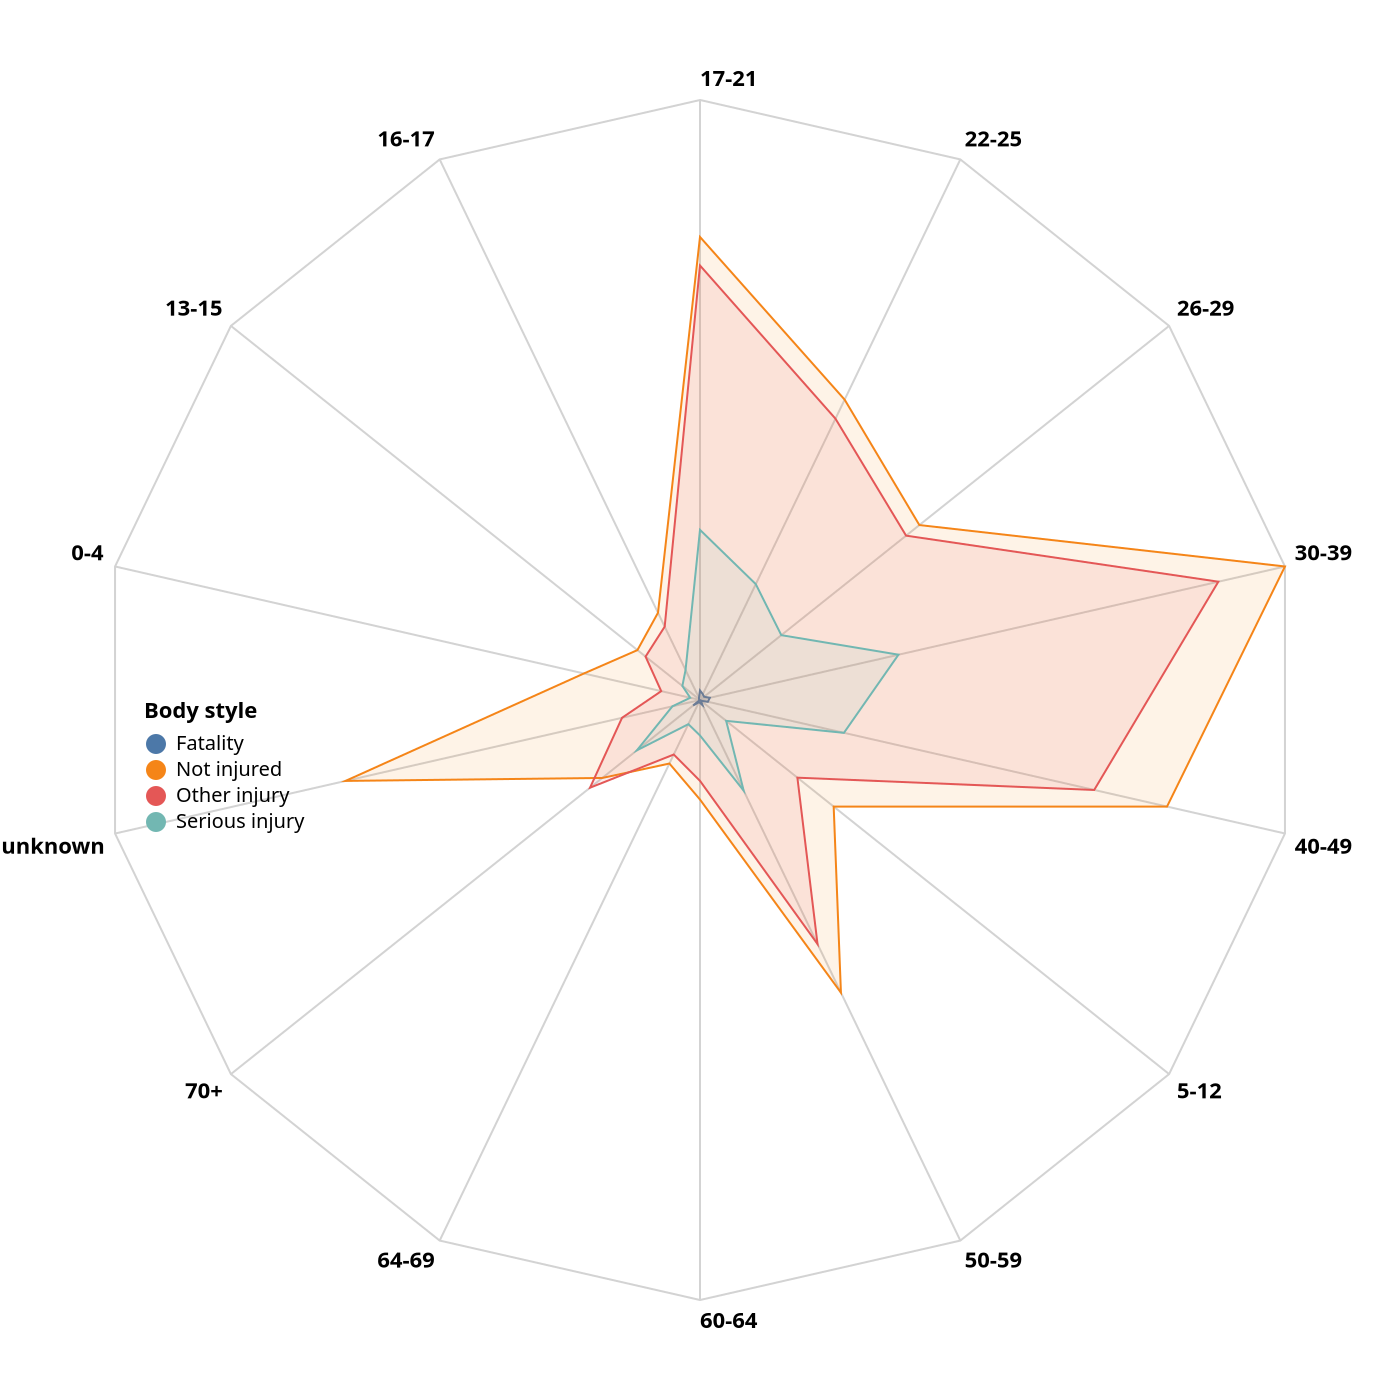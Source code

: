 {
    "$schema": "https://vega.github.io/schema/vega/v5.json",
    "description": "A radar chart example, showing multiple dimensions in a radial layout.",
    "width": 700,
    "height": 700,
    "padding": 50,
    "autosize": {
        "type": "none",
        "contains": "padding"
    },
    "signals": [
        {
            "name": "radius",
            "update": "width / 2"
        }
    ],
    "data": [
        {
            "name": "table",
            "values": [
                {
                    "key": "0-4",
                    "category": "Fatality",
                    "value": 32
                },
                {
                    "key": "0-4",
                    "category": "Not injured",
                    "value": 4167
                },
                {
                    "key": "0-4",
                    "category": "Other injury",
                    "value": 1392
                },
                {
                    "key": "0-4",
                    "category": "Serious injury",
                    "value": 352
                },
                {
                    "key": "13-15",
                    "category": "Fatality",
                    "value": 43
                },
                {
                    "key": "13-15",
                    "category": "Not injured",
                    "value": 2800
                },
                {
                    "key": "13-15",
                    "category": "Other injury",
                    "value": 2436
                },
                {
                    "key": "13-15",
                    "category": "Serious injury",
                    "value": 789
                },
                {
                    "key": "16-17",
                    "category": "Fatality",
                    "value": 82
                },
                {
                    "key": "16-17",
                    "category": "Not injured",
                    "value": 3387
                },
                {
                    "key": "16-17",
                    "category": "Other injury",
                    "value": 2847
                },
                {
                    "key": "16-17",
                    "category": "Serious injury",
                    "value": 1165
                },
                {
                    "key": "17-21",
                    "category": "Fatality",
                    "value": 333
                },
                {
                    "key": "17-21",
                    "category": "Not injured",
                    "value": 16198
                },
                {
                    "key": "17-21",
                    "category": "Other injury",
                    "value": 15199
                },
                {
                    "key": "17-21",
                    "category": "Serious injury",
                    "value": 5952
                },
                {
                    "key": "22-25",
                    "category": "Fatality",
                    "value": 226
                },
                {
                    "key": "22-25",
                    "category": "Not injured",
                    "value": 11662
                },
                {
                    "key": "22-25",
                    "category": "Other injury",
                    "value": 10922
                },
                {
                    "key": "22-25",
                    "category": "Serious injury",
                    "value": 4498
                },
                {
                    "key": "26-29",
                    "category": "Fatality",
                    "value": 182
                },
                {
                    "key": "26-29",
                    "category": "Not injured",
                    "value": 9815
                },
                {
                    "key": "26-29",
                    "category": "Other injury",
                    "value": 9221
                },
                {
                    "key": "26-29",
                    "category": "Serious injury",
                    "value": 3638
                },
                {
                    "key": "30-39",
                    "category": "Fatality",
                    "value": 352
                },
                {
                    "key": "30-39",
                    "category": "Not injured",
                    "value": 20989
                },
                {
                    "key": "30-39",
                    "category": "Other injury",
                    "value": 18598
                },
                {
                    "key": "30-39",
                    "category": "Serious injury",
                    "value": 7120
                },
                {
                    "key": "40-49",
                    "category": "Fatality",
                    "value": 281
                },
                {
                    "key": "40-49",
                    "category": "Not injured",
                    "value": 16757
                },
                {
                    "key": "40-49",
                    "category": "Other injury",
                    "value": 14144
                },
                {
                    "key": "40-49",
                    "category": "Serious injury",
                    "value": 5164
                },
                {
                    "key": "5-12",
                    "category": "Fatality",
                    "value": 43
                },
                {
                    "key": "5-12",
                    "category": "Not injured",
                    "value": 5981
                },
                {
                    "key": "5-12",
                    "category": "Other injury",
                    "value": 4358
                },
                {
                    "key": "5-12",
                    "category": "Serious injury",
                    "value": 1171
                },
                {
                    "key": "50-59",
                    "category": "Fatality",
                    "value": 194
                },
                {
                    "key": "50-59",
                    "category": "Not injured",
                    "value": 11363
                },
                {
                    "key": "50-59",
                    "category": "Other injury",
                    "value": 9475
                },
                {
                    "key": "50-59",
                    "category": "Serious injury",
                    "value": 3519
                },
                {
                    "key": "60-64",
                    "category": "Fatality",
                    "value": 99
                },
                {
                    "key": "60-64",
                    "category": "Not injured",
                    "value": 3482
                },
                {
                    "key": "60-64",
                    "category": "Other injury",
                    "value": 2829
                },
                {
                    "key": "60-64",
                    "category": "Serious injury",
                    "value": 1241
                },
                {
                    "key": "64-69",
                    "category": "Fatality",
                    "value": 87
                },
                {
                    "key": "64-69",
                    "category": "Not injured",
                    "value": 2467
                },
                {
                    "key": "64-69",
                    "category": "Other injury",
                    "value": 2117
                },
                {
                    "key": "64-69",
                    "category": "Serious injury",
                    "value": 939
                },
                {
                    "key": "70+",
                    "category": "Fatality",
                    "value": 306
                },
                {
                    "key": "70+",
                    "category": "Not injured",
                    "value": 4374
                },
                {
                    "key": "70+",
                    "category": "Other injury",
                    "value": 4920
                },
                {
                    "key": "70+",
                    "category": "Serious injury",
                    "value": 2823
                },
                {
                    "key": "unknown",
                    "category": "Fatality",
                    "value": 7
                },
                {
                    "key": "unknown",
                    "category": "Not injured",
                    "value": 12720
                },
                {
                    "key": "unknown",
                    "category": "Other injury",
                    "value": 2797
                },
                {
                    "key": "unknown",
                    "category": "Serious injury",
                    "value": 990
                }
            ]
        },
        {
            "name": "keys",
            "source": "table",
            "transform": [
                {
                    "type": "aggregate",
                    "groupby": [
                        "key"
                    ]
                }
            ]
        }
    ],
    "scales": [
        {
            "name": "angular",
            "type": "point",
            "range": {
                "signal": "[-PI, PI]"
            },
            "padding": 0.5,
            "domain": {
                "data": "table",
                "field": "key"
            }
        },
        {
            "name": "radial",
            "type": "linear",
            "range": {
                "signal": "[0, radius]"
            },
            "zero": true,
            "nice": false,
            "domain": {
                "data": "table",
                "field": "value"
            },
            "domainMin": 0
        },
        {
            "name": "color",
            "type": "ordinal",
            "domain": {
                "data": "table",
                "field": "category"
            },
            "range": "category"
        }
    ],
    "encode": {
        "enter": {
            "x": {
                "signal": "radius"
            },
            "y": {
                "signal": "radius"
            }
        }
    },
    "legends": [
        {
            "fill": "color",
            "orient": "left",
            "title": "Body style",
            "encode": {
                "legend": {
                    "update": {
                        "x": {
                            "value": 250
                        },
                        "y": {
                            "value": -200
                        }
                    }
                }
            }
        }
    ],
    "marks": [
        {
            "type": "group",
            "name": "categories",
            "zindex": 1,
            "from": {
                "facet": {
                    "data": "table",
                    "name": "facet",
                    "groupby": [
                        "category"
                    ]
                }
            },
            "marks": [
                {
                    "type": "line",
                    "name": "category-line",
                    "from": {
                        "data": "facet"
                    },
                    "encode": {
                        "enter": {
                            "interpolate": {
                                "value": "linear-closed"
                            },
                            "x": {
                                "signal": "scale('radial', datum.value) * cos(scale('angular', datum.key))"
                            },
                            "y": {
                                "signal": "scale('radial', datum.value) * sin(scale('angular', datum.key))"
                            },
                            "stroke": {
                                "scale": "color",
                                "field": "category"
                            },
                            "strokeWidth": {
                                "value": 1
                            },
                            "fill": {
                                "scale": "color",
                                "field": "category"
                            },
                            "fillOpacity": {
                                "value": 0.1
                            }
                        }
                    }
                }
            ]
        },
        {
            "type": "rule",
            "name": "radial-grid",
            "from": {
                "data": "keys"
            },
            "zindex": 0,
            "encode": {
                "enter": {
                    "x": {
                        "value": 0
                    },
                    "y": {
                        "value": 0
                    },
                    "x2": {
                        "signal": "radius * cos(scale('angular', datum.key))"
                    },
                    "y2": {
                        "signal": "radius * sin(scale('angular', datum.key))"
                    },
                    "stroke": {
                        "value": "lightgray"
                    },
                    "strokeWidth": {
                        "value": 1
                    }
                }
            }
        },
        {
            "type": "text",
            "name": "key-label",
            "from": {
                "data": "keys"
            },
            "zindex": 1,
            "encode": {
                "enter": {
                    "x": {
                        "signal": "(radius + 5) * cos(scale('angular', datum.key))"
                    },
                    "y": {
                        "signal": "(radius + 5) * sin(scale('angular', datum.key))"
                    },
                    "text": {
                        "field": "key"
                    },
                    "align": [
                        {
                            "test": "abs(scale('angular', datum.key)) > PI / 2",
                            "value": "right"
                        },
                        {
                            "value": "left"
                        }
                    ],
                    "baseline": [
                        {
                            "test": "scale('angular', datum.key) > 0",
                            "value": "top"
                        },
                        {
                            "test": "scale('angular', datum.key) == 0",
                            "value": "middle"
                        },
                        {
                            "value": "bottom"
                        }
                    ],
                    "fill": {
                        "value": "black"
                    },
                    "fontWeight": {
                        "value": "bold"
                    }
                }
            }
        },
        {
            "type": "line",
            "name": "outer-line",
            "from": {
                "data": "radial-grid"
            },
            "encode": {
                "enter": {
                    "interpolate": {
                        "value": "linear-closed"
                    },
                    "x": {
                        "field": "x2"
                    },
                    "y": {
                        "field": "y2"
                    },
                    "stroke": {
                        "value": "lightgray"
                    },
                    "strokeWidth": {
                        "value": 1
                    }
                }
            }
        }
    ]
}